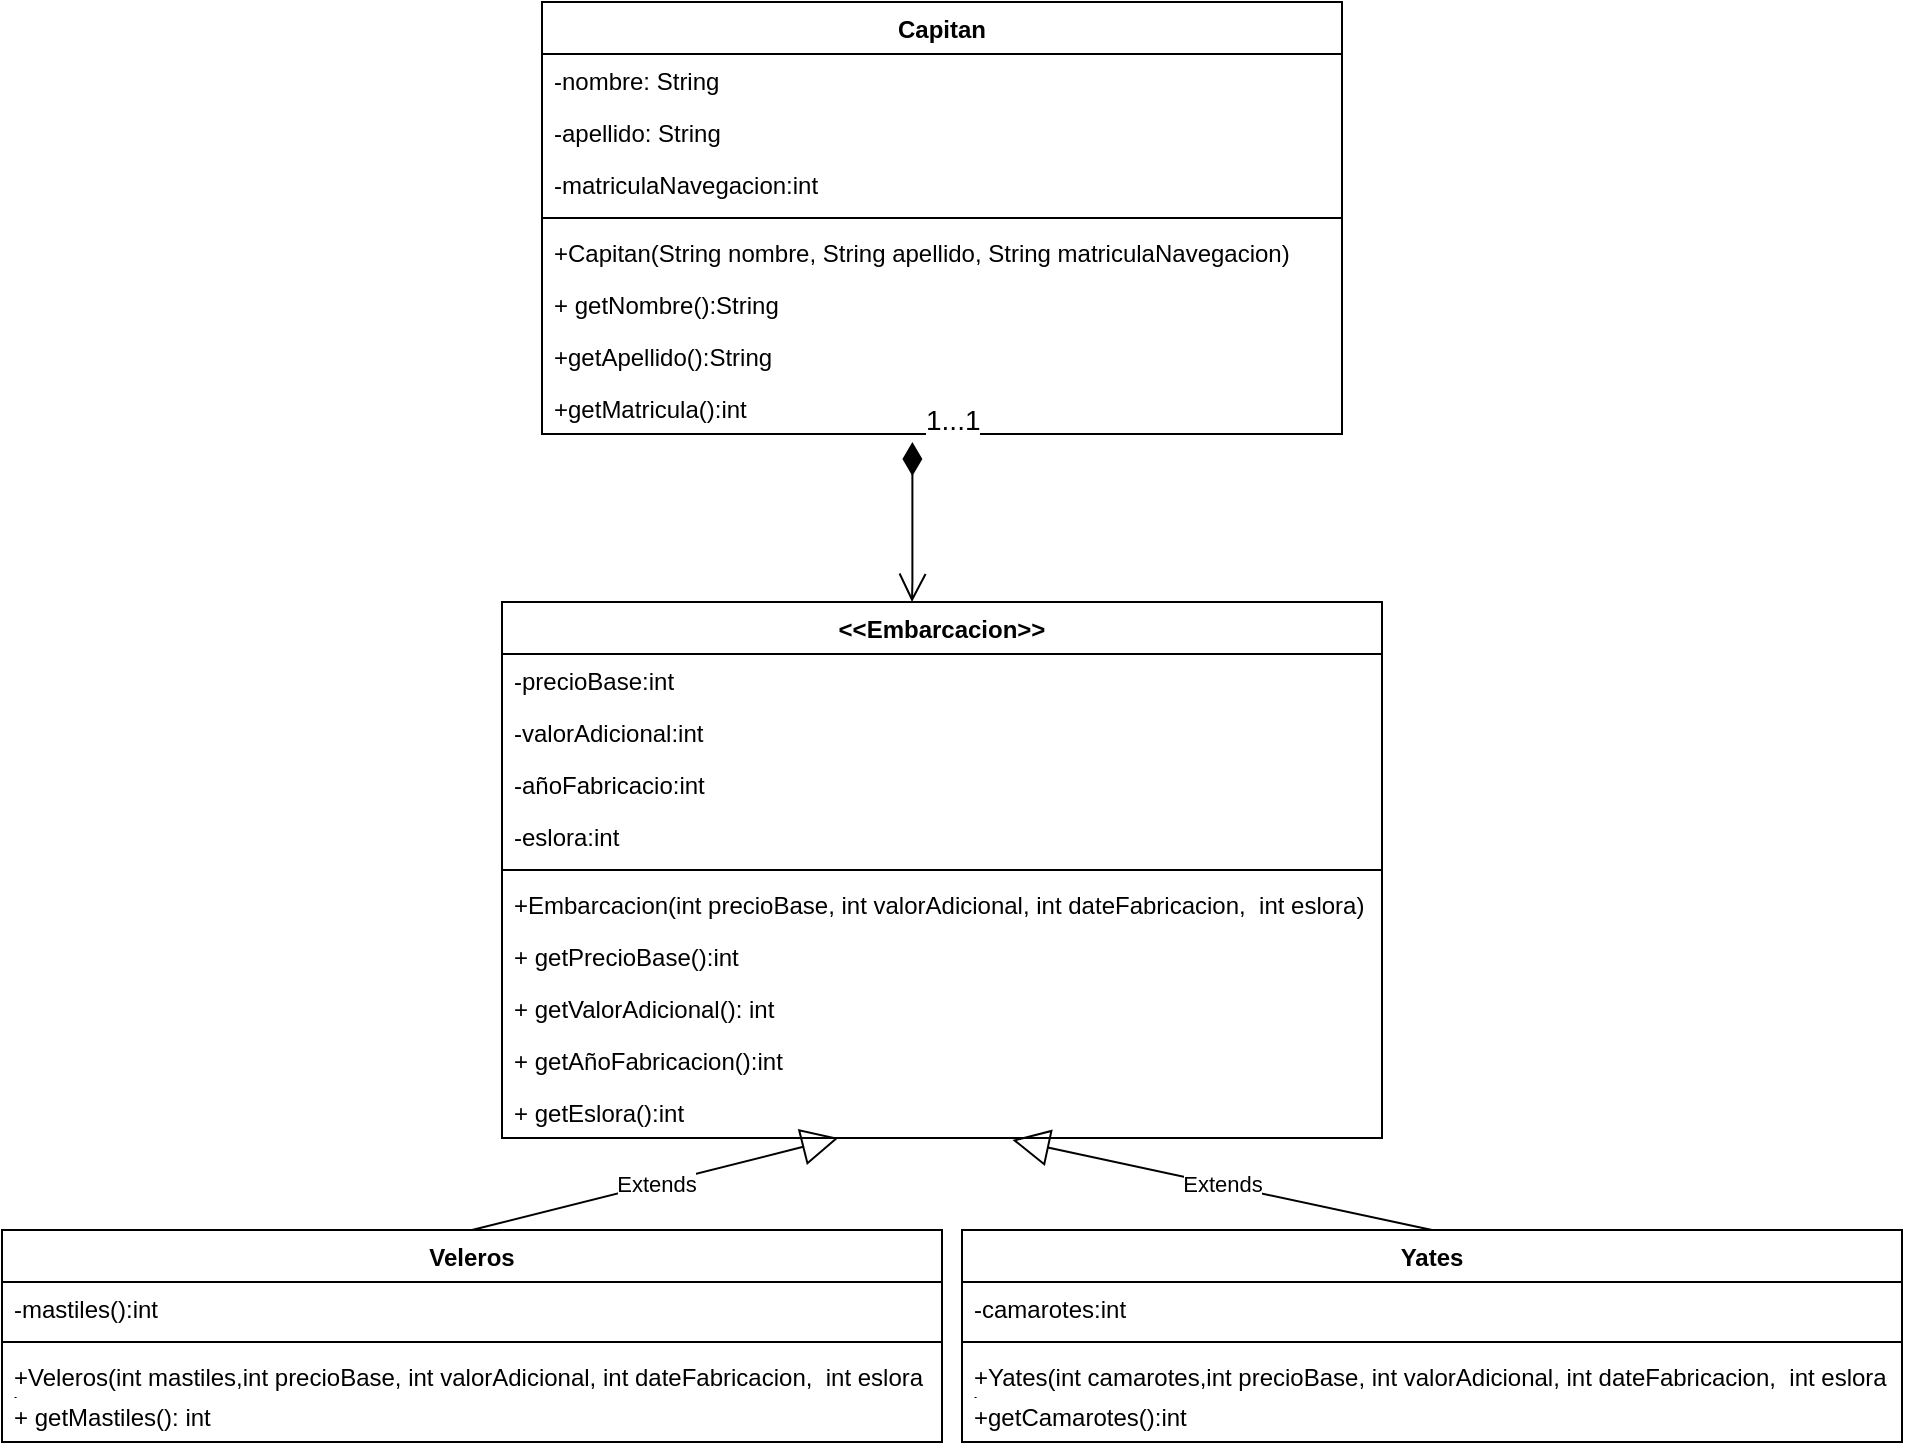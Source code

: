 <mxfile version="20.8.16" type="github">
  <diagram name="Página-1" id="EPSWggvEX3iG3CGg5WgE">
    <mxGraphModel dx="993" dy="744" grid="1" gridSize="10" guides="1" tooltips="1" connect="1" arrows="1" fold="1" page="1" pageScale="1" pageWidth="827" pageHeight="1169" math="0" shadow="0">
      <root>
        <mxCell id="0" />
        <mxCell id="1" parent="0" />
        <mxCell id="zPszQ8eyArIKYijH8GfF-1" value="&lt;&lt;Embarcacion&gt;&gt;" style="swimlane;fontStyle=1;align=center;verticalAlign=top;childLayout=stackLayout;horizontal=1;startSize=26;horizontalStack=0;resizeParent=1;resizeParentMax=0;resizeLast=0;collapsible=1;marginBottom=0;" vertex="1" parent="1">
          <mxGeometry x="250" y="300" width="440" height="268" as="geometry" />
        </mxCell>
        <mxCell id="zPszQ8eyArIKYijH8GfF-5" value="-precioBase:int" style="text;strokeColor=none;fillColor=none;align=left;verticalAlign=top;spacingLeft=4;spacingRight=4;overflow=hidden;rotatable=0;points=[[0,0.5],[1,0.5]];portConstraint=eastwest;" vertex="1" parent="zPszQ8eyArIKYijH8GfF-1">
          <mxGeometry y="26" width="440" height="26" as="geometry" />
        </mxCell>
        <mxCell id="zPszQ8eyArIKYijH8GfF-16" value="-valorAdicional:int" style="text;strokeColor=none;fillColor=none;align=left;verticalAlign=top;spacingLeft=4;spacingRight=4;overflow=hidden;rotatable=0;points=[[0,0.5],[1,0.5]];portConstraint=eastwest;" vertex="1" parent="zPszQ8eyArIKYijH8GfF-1">
          <mxGeometry y="52" width="440" height="26" as="geometry" />
        </mxCell>
        <mxCell id="zPszQ8eyArIKYijH8GfF-17" value="-añoFabricacio:int" style="text;strokeColor=none;fillColor=none;align=left;verticalAlign=top;spacingLeft=4;spacingRight=4;overflow=hidden;rotatable=0;points=[[0,0.5],[1,0.5]];portConstraint=eastwest;" vertex="1" parent="zPszQ8eyArIKYijH8GfF-1">
          <mxGeometry y="78" width="440" height="26" as="geometry" />
        </mxCell>
        <mxCell id="zPszQ8eyArIKYijH8GfF-18" value="-eslora:int" style="text;strokeColor=none;fillColor=none;align=left;verticalAlign=top;spacingLeft=4;spacingRight=4;overflow=hidden;rotatable=0;points=[[0,0.5],[1,0.5]];portConstraint=eastwest;" vertex="1" parent="zPszQ8eyArIKYijH8GfF-1">
          <mxGeometry y="104" width="440" height="26" as="geometry" />
        </mxCell>
        <mxCell id="zPszQ8eyArIKYijH8GfF-3" value="" style="line;strokeWidth=1;fillColor=none;align=left;verticalAlign=middle;spacingTop=-1;spacingLeft=3;spacingRight=3;rotatable=0;labelPosition=right;points=[];portConstraint=eastwest;strokeColor=inherit;" vertex="1" parent="zPszQ8eyArIKYijH8GfF-1">
          <mxGeometry y="130" width="440" height="8" as="geometry" />
        </mxCell>
        <mxCell id="zPszQ8eyArIKYijH8GfF-4" value="+Embarcacion(int precioBase, int valorAdicional, int dateFabricacion,  int eslora)" style="text;strokeColor=none;fillColor=none;align=left;verticalAlign=top;spacingLeft=4;spacingRight=4;overflow=hidden;rotatable=0;points=[[0,0.5],[1,0.5]];portConstraint=eastwest;" vertex="1" parent="zPszQ8eyArIKYijH8GfF-1">
          <mxGeometry y="138" width="440" height="26" as="geometry" />
        </mxCell>
        <mxCell id="zPszQ8eyArIKYijH8GfF-21" value="+ getPrecioBase():int" style="text;strokeColor=none;fillColor=none;align=left;verticalAlign=top;spacingLeft=4;spacingRight=4;overflow=hidden;rotatable=0;points=[[0,0.5],[1,0.5]];portConstraint=eastwest;" vertex="1" parent="zPszQ8eyArIKYijH8GfF-1">
          <mxGeometry y="164" width="440" height="26" as="geometry" />
        </mxCell>
        <mxCell id="zPszQ8eyArIKYijH8GfF-22" value="+ getValorAdicional(): int" style="text;strokeColor=none;fillColor=none;align=left;verticalAlign=top;spacingLeft=4;spacingRight=4;overflow=hidden;rotatable=0;points=[[0,0.5],[1,0.5]];portConstraint=eastwest;" vertex="1" parent="zPszQ8eyArIKYijH8GfF-1">
          <mxGeometry y="190" width="440" height="26" as="geometry" />
        </mxCell>
        <mxCell id="zPszQ8eyArIKYijH8GfF-23" value="+ getAñoFabricacion():int" style="text;strokeColor=none;fillColor=none;align=left;verticalAlign=top;spacingLeft=4;spacingRight=4;overflow=hidden;rotatable=0;points=[[0,0.5],[1,0.5]];portConstraint=eastwest;" vertex="1" parent="zPszQ8eyArIKYijH8GfF-1">
          <mxGeometry y="216" width="440" height="26" as="geometry" />
        </mxCell>
        <mxCell id="zPszQ8eyArIKYijH8GfF-24" value="+ getEslora():int" style="text;strokeColor=none;fillColor=none;align=left;verticalAlign=top;spacingLeft=4;spacingRight=4;overflow=hidden;rotatable=0;points=[[0,0.5],[1,0.5]];portConstraint=eastwest;" vertex="1" parent="zPszQ8eyArIKYijH8GfF-1">
          <mxGeometry y="242" width="440" height="26" as="geometry" />
        </mxCell>
        <mxCell id="zPszQ8eyArIKYijH8GfF-8" value="Capitan" style="swimlane;fontStyle=1;align=center;verticalAlign=top;childLayout=stackLayout;horizontal=1;startSize=26;horizontalStack=0;resizeParent=1;resizeParentMax=0;resizeLast=0;collapsible=1;marginBottom=0;" vertex="1" parent="1">
          <mxGeometry x="270" width="400" height="216" as="geometry" />
        </mxCell>
        <mxCell id="zPszQ8eyArIKYijH8GfF-9" value="-nombre: String" style="text;strokeColor=none;fillColor=none;align=left;verticalAlign=top;spacingLeft=4;spacingRight=4;overflow=hidden;rotatable=0;points=[[0,0.5],[1,0.5]];portConstraint=eastwest;" vertex="1" parent="zPszQ8eyArIKYijH8GfF-8">
          <mxGeometry y="26" width="400" height="26" as="geometry" />
        </mxCell>
        <mxCell id="zPszQ8eyArIKYijH8GfF-12" value="-apellido: String" style="text;strokeColor=none;fillColor=none;align=left;verticalAlign=top;spacingLeft=4;spacingRight=4;overflow=hidden;rotatable=0;points=[[0,0.5],[1,0.5]];portConstraint=eastwest;" vertex="1" parent="zPszQ8eyArIKYijH8GfF-8">
          <mxGeometry y="52" width="400" height="26" as="geometry" />
        </mxCell>
        <mxCell id="zPszQ8eyArIKYijH8GfF-13" value="-matriculaNavegacion:int" style="text;strokeColor=none;fillColor=none;align=left;verticalAlign=top;spacingLeft=4;spacingRight=4;overflow=hidden;rotatable=0;points=[[0,0.5],[1,0.5]];portConstraint=eastwest;" vertex="1" parent="zPszQ8eyArIKYijH8GfF-8">
          <mxGeometry y="78" width="400" height="26" as="geometry" />
        </mxCell>
        <mxCell id="zPszQ8eyArIKYijH8GfF-10" value="" style="line;strokeWidth=1;fillColor=none;align=left;verticalAlign=middle;spacingTop=-1;spacingLeft=3;spacingRight=3;rotatable=0;labelPosition=right;points=[];portConstraint=eastwest;strokeColor=inherit;" vertex="1" parent="zPszQ8eyArIKYijH8GfF-8">
          <mxGeometry y="104" width="400" height="8" as="geometry" />
        </mxCell>
        <mxCell id="zPszQ8eyArIKYijH8GfF-19" value="+Capitan(String nombre, String apellido, String matriculaNavegacion)" style="text;strokeColor=none;fillColor=none;align=left;verticalAlign=top;spacingLeft=4;spacingRight=4;overflow=hidden;rotatable=0;points=[[0,0.5],[1,0.5]];portConstraint=eastwest;" vertex="1" parent="zPszQ8eyArIKYijH8GfF-8">
          <mxGeometry y="112" width="400" height="26" as="geometry" />
        </mxCell>
        <mxCell id="zPszQ8eyArIKYijH8GfF-11" value="+ getNombre():String" style="text;strokeColor=none;fillColor=none;align=left;verticalAlign=top;spacingLeft=4;spacingRight=4;overflow=hidden;rotatable=0;points=[[0,0.5],[1,0.5]];portConstraint=eastwest;" vertex="1" parent="zPszQ8eyArIKYijH8GfF-8">
          <mxGeometry y="138" width="400" height="26" as="geometry" />
        </mxCell>
        <mxCell id="zPszQ8eyArIKYijH8GfF-14" value="+getApellido():String" style="text;strokeColor=none;fillColor=none;align=left;verticalAlign=top;spacingLeft=4;spacingRight=4;overflow=hidden;rotatable=0;points=[[0,0.5],[1,0.5]];portConstraint=eastwest;" vertex="1" parent="zPszQ8eyArIKYijH8GfF-8">
          <mxGeometry y="164" width="400" height="26" as="geometry" />
        </mxCell>
        <mxCell id="zPszQ8eyArIKYijH8GfF-15" value="+getMatricula():int" style="text;strokeColor=none;fillColor=none;align=left;verticalAlign=top;spacingLeft=4;spacingRight=4;overflow=hidden;rotatable=0;points=[[0,0.5],[1,0.5]];portConstraint=eastwest;" vertex="1" parent="zPszQ8eyArIKYijH8GfF-8">
          <mxGeometry y="190" width="400" height="26" as="geometry" />
        </mxCell>
        <mxCell id="zPszQ8eyArIKYijH8GfF-25" value="Veleros" style="swimlane;fontStyle=1;align=center;verticalAlign=top;childLayout=stackLayout;horizontal=1;startSize=26;horizontalStack=0;resizeParent=1;resizeParentMax=0;resizeLast=0;collapsible=1;marginBottom=0;" vertex="1" parent="1">
          <mxGeometry y="614" width="470" height="106" as="geometry" />
        </mxCell>
        <mxCell id="zPszQ8eyArIKYijH8GfF-26" value="-mastiles():int" style="text;strokeColor=none;fillColor=none;align=left;verticalAlign=top;spacingLeft=4;spacingRight=4;overflow=hidden;rotatable=0;points=[[0,0.5],[1,0.5]];portConstraint=eastwest;" vertex="1" parent="zPszQ8eyArIKYijH8GfF-25">
          <mxGeometry y="26" width="470" height="26" as="geometry" />
        </mxCell>
        <mxCell id="zPszQ8eyArIKYijH8GfF-27" value="" style="line;strokeWidth=1;fillColor=none;align=left;verticalAlign=middle;spacingTop=-1;spacingLeft=3;spacingRight=3;rotatable=0;labelPosition=right;points=[];portConstraint=eastwest;strokeColor=inherit;" vertex="1" parent="zPszQ8eyArIKYijH8GfF-25">
          <mxGeometry y="52" width="470" height="8" as="geometry" />
        </mxCell>
        <mxCell id="zPszQ8eyArIKYijH8GfF-33" value="+Veleros(int mastiles,int precioBase, int valorAdicional, int dateFabricacion,  int eslora&#xa;)" style="text;strokeColor=none;fillColor=none;align=left;verticalAlign=top;spacingLeft=4;spacingRight=4;overflow=hidden;rotatable=0;points=[[0,0.5],[1,0.5]];portConstraint=eastwest;" vertex="1" parent="zPszQ8eyArIKYijH8GfF-25">
          <mxGeometry y="60" width="470" height="20" as="geometry" />
        </mxCell>
        <mxCell id="zPszQ8eyArIKYijH8GfF-28" value="+ getMastiles(): int" style="text;strokeColor=none;fillColor=none;align=left;verticalAlign=top;spacingLeft=4;spacingRight=4;overflow=hidden;rotatable=0;points=[[0,0.5],[1,0.5]];portConstraint=eastwest;" vertex="1" parent="zPszQ8eyArIKYijH8GfF-25">
          <mxGeometry y="80" width="470" height="26" as="geometry" />
        </mxCell>
        <mxCell id="zPszQ8eyArIKYijH8GfF-29" value="Yates" style="swimlane;fontStyle=1;align=center;verticalAlign=top;childLayout=stackLayout;horizontal=1;startSize=26;horizontalStack=0;resizeParent=1;resizeParentMax=0;resizeLast=0;collapsible=1;marginBottom=0;" vertex="1" parent="1">
          <mxGeometry x="480" y="614" width="470" height="106" as="geometry" />
        </mxCell>
        <mxCell id="zPszQ8eyArIKYijH8GfF-30" value="-camarotes:int" style="text;strokeColor=none;fillColor=none;align=left;verticalAlign=top;spacingLeft=4;spacingRight=4;overflow=hidden;rotatable=0;points=[[0,0.5],[1,0.5]];portConstraint=eastwest;" vertex="1" parent="zPszQ8eyArIKYijH8GfF-29">
          <mxGeometry y="26" width="470" height="26" as="geometry" />
        </mxCell>
        <mxCell id="zPszQ8eyArIKYijH8GfF-31" value="" style="line;strokeWidth=1;fillColor=none;align=left;verticalAlign=middle;spacingTop=-1;spacingLeft=3;spacingRight=3;rotatable=0;labelPosition=right;points=[];portConstraint=eastwest;strokeColor=inherit;" vertex="1" parent="zPszQ8eyArIKYijH8GfF-29">
          <mxGeometry y="52" width="470" height="8" as="geometry" />
        </mxCell>
        <mxCell id="zPszQ8eyArIKYijH8GfF-32" value="+Yates(int camarotes,int precioBase, int valorAdicional, int dateFabricacion,  int eslora&#xa;)" style="text;strokeColor=none;fillColor=none;align=left;verticalAlign=top;spacingLeft=4;spacingRight=4;overflow=hidden;rotatable=0;points=[[0,0.5],[1,0.5]];portConstraint=eastwest;" vertex="1" parent="zPszQ8eyArIKYijH8GfF-29">
          <mxGeometry y="60" width="470" height="20" as="geometry" />
        </mxCell>
        <mxCell id="zPszQ8eyArIKYijH8GfF-34" value="+getCamarotes():int" style="text;strokeColor=none;fillColor=none;align=left;verticalAlign=top;spacingLeft=4;spacingRight=4;overflow=hidden;rotatable=0;points=[[0,0.5],[1,0.5]];portConstraint=eastwest;" vertex="1" parent="zPszQ8eyArIKYijH8GfF-29">
          <mxGeometry y="80" width="470" height="26" as="geometry" />
        </mxCell>
        <mxCell id="zPszQ8eyArIKYijH8GfF-41" value="Extends" style="endArrow=block;endSize=16;endFill=0;html=1;rounded=0;exitX=0.5;exitY=0;exitDx=0;exitDy=0;" edge="1" parent="1" source="zPszQ8eyArIKYijH8GfF-25" target="zPszQ8eyArIKYijH8GfF-24">
          <mxGeometry width="160" relative="1" as="geometry">
            <mxPoint x="200" y="610" as="sourcePoint" />
            <mxPoint x="360" y="610" as="targetPoint" />
          </mxGeometry>
        </mxCell>
        <mxCell id="zPszQ8eyArIKYijH8GfF-42" value="Extends" style="endArrow=block;endSize=16;endFill=0;html=1;rounded=0;exitX=0.5;exitY=0;exitDx=0;exitDy=0;entryX=0.58;entryY=1.038;entryDx=0;entryDy=0;entryPerimeter=0;" edge="1" parent="1" source="zPszQ8eyArIKYijH8GfF-29" target="zPszQ8eyArIKYijH8GfF-24">
          <mxGeometry width="160" relative="1" as="geometry">
            <mxPoint x="620" y="590" as="sourcePoint" />
            <mxPoint x="780" y="590" as="targetPoint" />
          </mxGeometry>
        </mxCell>
        <mxCell id="zPszQ8eyArIKYijH8GfF-45" value="&lt;font style=&quot;font-size: 14px;&quot;&gt;1...1&lt;/font&gt;" style="endArrow=open;html=1;endSize=12;startArrow=diamondThin;startSize=14;startFill=1;edgeStyle=orthogonalEdgeStyle;align=left;verticalAlign=bottom;rounded=0;exitX=0.463;exitY=1.154;exitDx=0;exitDy=0;exitPerimeter=0;" edge="1" parent="1" source="zPszQ8eyArIKYijH8GfF-15">
          <mxGeometry x="-1" y="5" relative="1" as="geometry">
            <mxPoint x="450" y="250" as="sourcePoint" />
            <mxPoint x="455" y="300" as="targetPoint" />
            <Array as="points">
              <mxPoint x="455" y="290" />
              <mxPoint x="455" y="290" />
            </Array>
            <mxPoint as="offset" />
          </mxGeometry>
        </mxCell>
      </root>
    </mxGraphModel>
  </diagram>
</mxfile>
